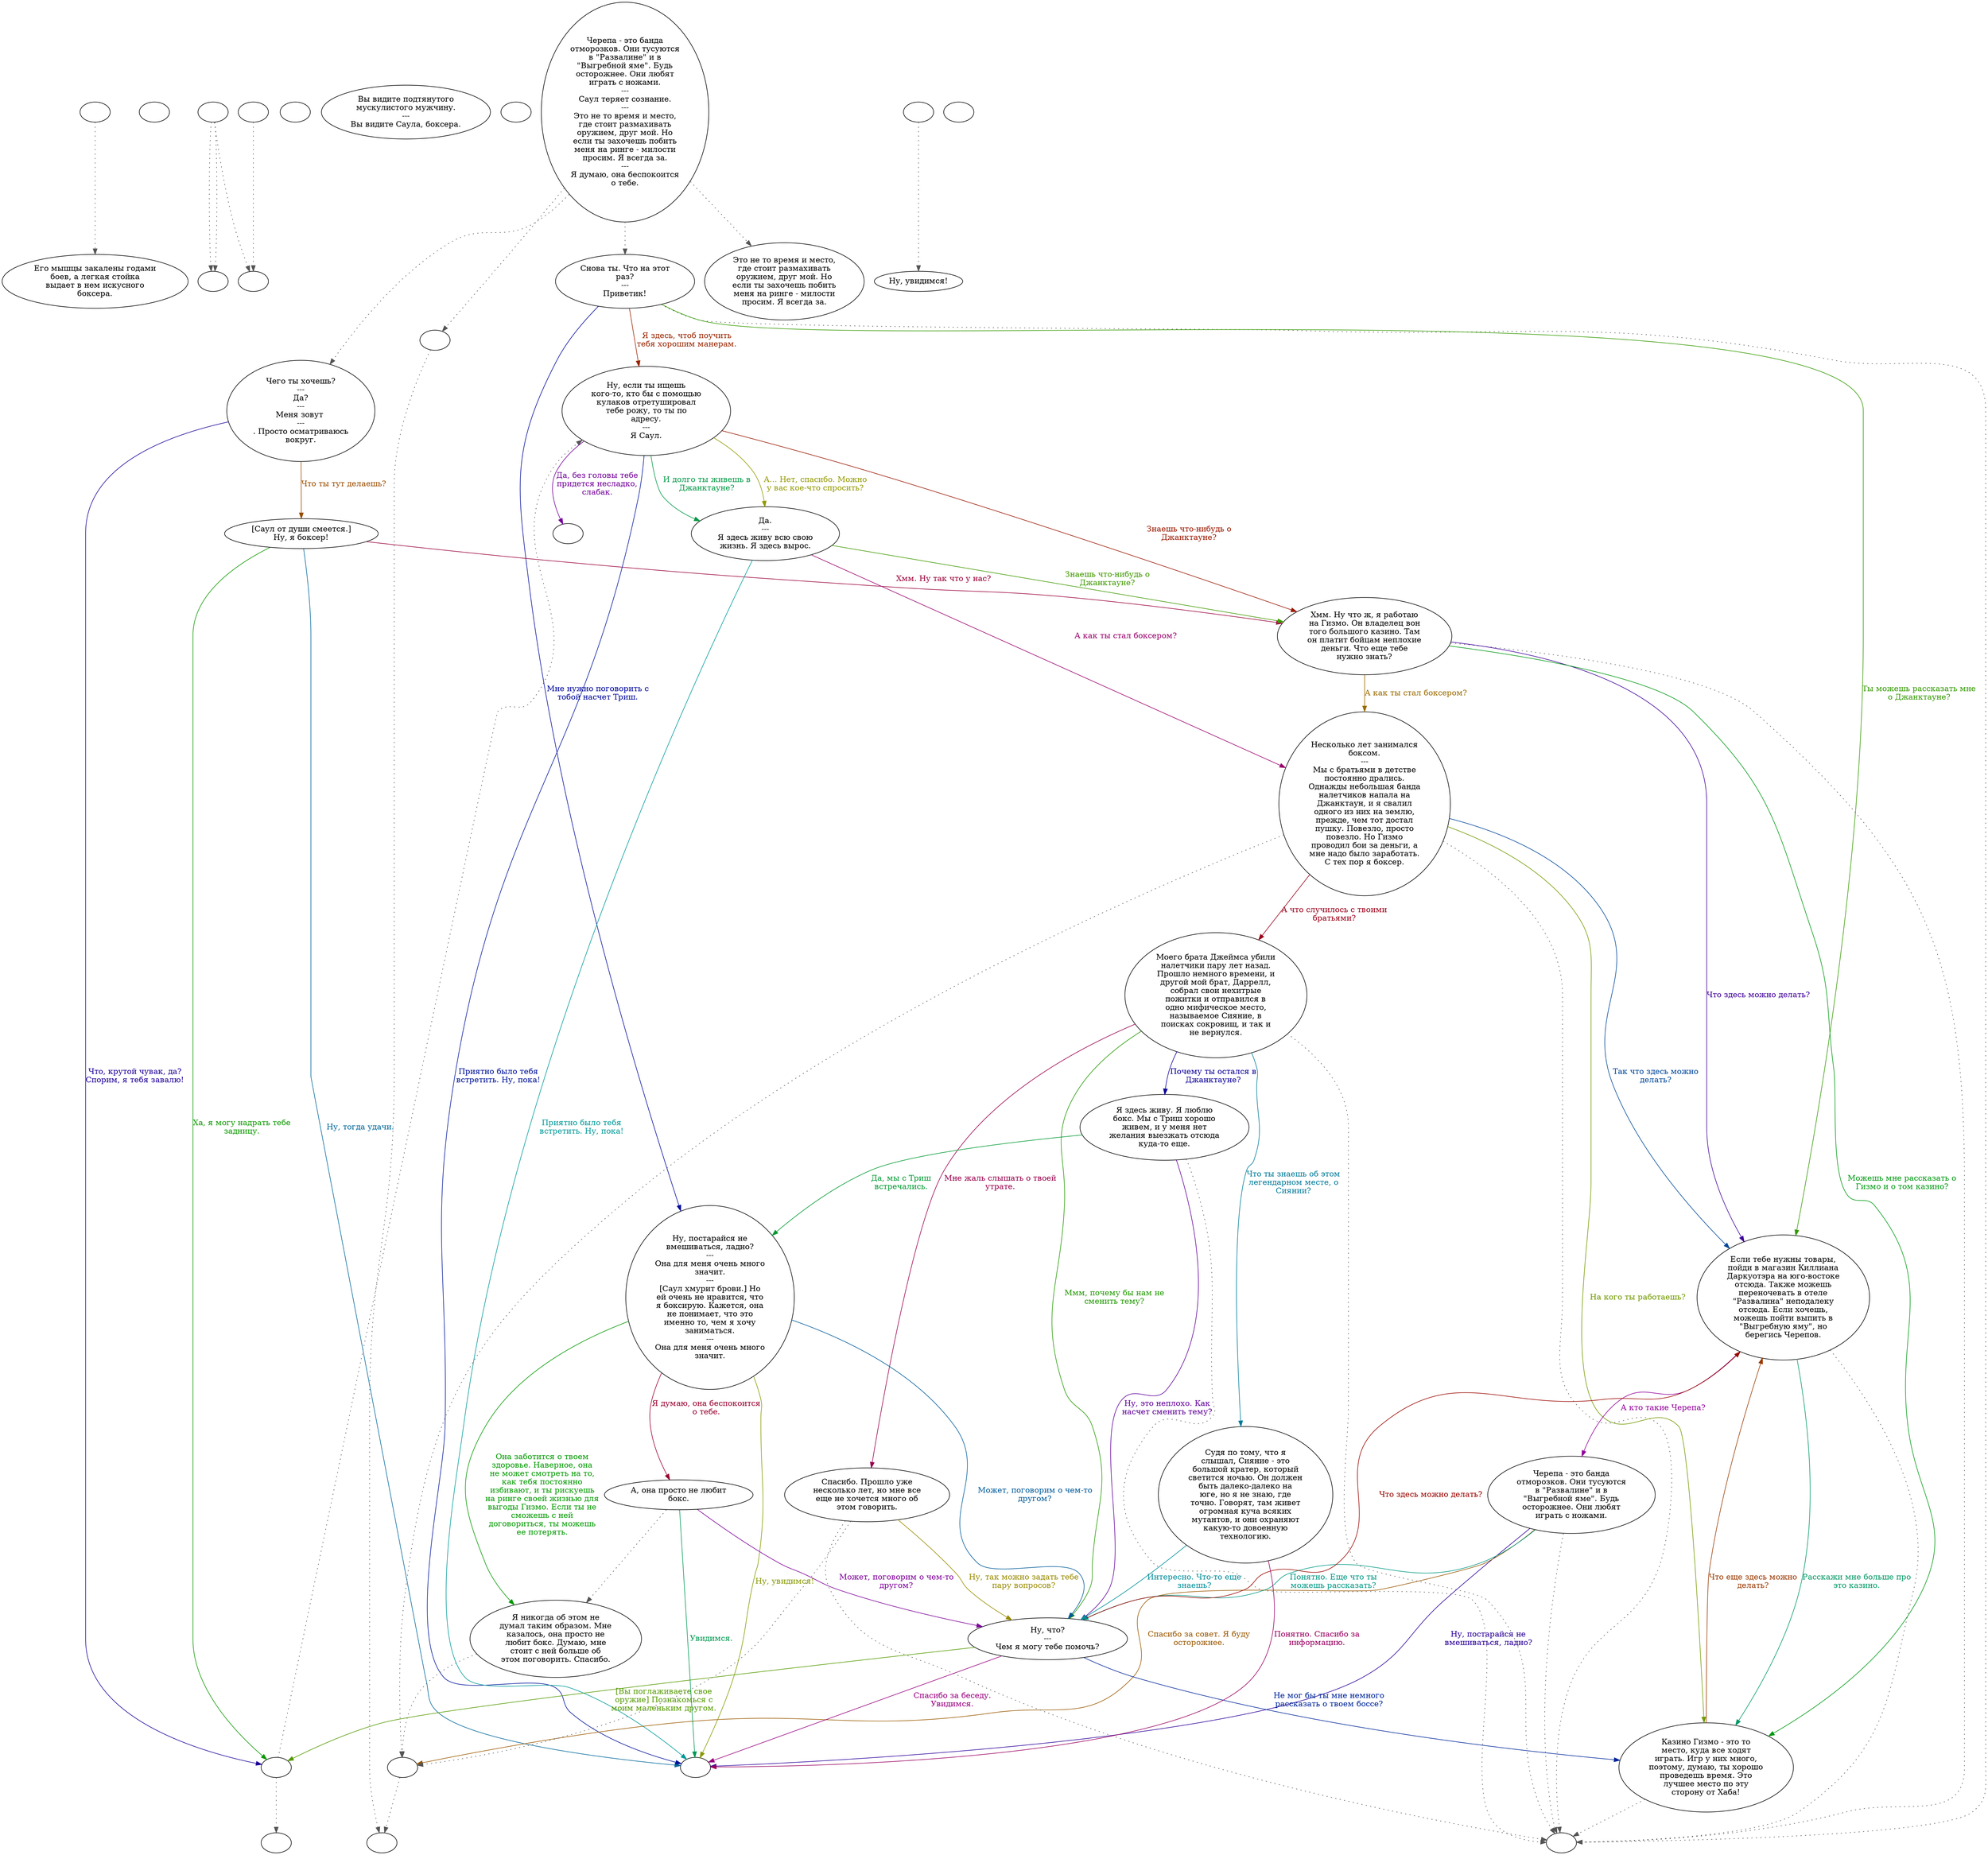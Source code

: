 digraph saul {
  "start" [style=filled       fillcolor="#FFFFFF"       color="#000000"]
  "start" -> "description_p_proc" [style=dotted color="#555555"]
  "start" [label=""]
  "combat_p_proc" [style=filled       fillcolor="#FFFFFF"       color="#000000"]
  "combat_p_proc" [label=""]
  "critter_p_proc" [style=filled       fillcolor="#FFFFFF"       color="#000000"]
  "critter_p_proc" -> "create_challenger" [style=dotted color="#555555"]
  "critter_p_proc" -> "create_challenger" [style=dotted color="#555555"]
  "critter_p_proc" -> "sleeping" [style=dotted color="#555555"]
  "critter_p_proc" [label=""]
  "description_p_proc" [style=filled       fillcolor="#FFFFFF"       color="#000000"]
  "description_p_proc" [label="Его мышцы закалены годами\nбоев, а легкая стойка\nвыдает в нем искусного\nбоксера."]
  "destroy_p_proc" [style=filled       fillcolor="#FFFFFF"       color="#000000"]
  "destroy_p_proc" [label=""]
  "look_at_p_proc" [style=filled       fillcolor="#FFFFFF"       color="#000000"]
  "look_at_p_proc" [label="Вы видите подтянутого\nмускулистого мужчину.\n---\nВы видите Саула, боксера."]
  "map_enter_p_proc" [style=filled       fillcolor="#FFFFFF"       color="#000000"]
  "map_enter_p_proc" [label=""]
  "map_update_p_proc" [style=filled       fillcolor="#FFFFFF"       color="#000000"]
  "map_update_p_proc" -> "sleeping" [style=dotted color="#555555"]
  "map_update_p_proc" [label=""]
  "talk_p_proc" [style=filled       fillcolor="#FFFFFF"       color="#000000"]
  "talk_p_proc" -> "get_reaction" [style=dotted color="#555555"]
  "talk_p_proc" -> "Saul06" [style=dotted color="#555555"]
  "talk_p_proc" -> "Saul23" [style=dotted color="#555555"]
  "talk_p_proc" -> "Saul07" [style=dotted color="#555555"]
  "talk_p_proc" [label="Черепа - это банда\nотморозков. Они тусуются\nв \"Развалине\" и в\n\"Выгребной яме\". Будь\nосторожнее. Они любят\nиграть с ножами.\n---\nСаул теряет сознание.\n---\nЭто не то время и место,\nгде стоит размахивать\nоружием, друг мой. Но\nесли ты захочешь побить\nменя на ринге - милости\nпросим. Я всегда за.\n---\nЯ думаю, она беспокоится\nо тебе."]
  "timed_event_p_proc" [style=filled       fillcolor="#FFFFFF"       color="#000000"]
  "timed_event_p_proc" -> "SaulBoxing" [style=dotted color="#555555"]
  "timed_event_p_proc" [label=""]
  "damage_p_proc" [style=filled       fillcolor="#FFFFFF"       color="#000000"]
  "damage_p_proc" [label=""]
  "Saul06" [style=filled       fillcolor="#FFFFFF"       color="#000000"]
  "Saul06" [label="Это не то время и место,\nгде стоит размахивать\nоружием, друг мой. Но\nесли ты захочешь побить\nменя на ринге - милости\nпросим. Я всегда за."]
  "Saul07" [style=filled       fillcolor="#FFFFFF"       color="#000000"]
  "Saul07" [label="Чего ты хочешь?\n---\nДа?\n---\nМеня зовут \n---\n. Просто осматриваюсь\nвокруг."]
  "Saul07" -> "Saul08" [label="Что ты тут делаешь?" color="#994C00" fontcolor="#994C00"]
  "Saul07" -> "Saul18a" [label="Что, крутой чувак, да?\nСпорим, я тебя завалю!" color="#200099" fontcolor="#200099"]
  "Saul08" [style=filled       fillcolor="#FFFFFF"       color="#000000"]
  "Saul08" [label="[Саул от души смеется.]\nНу, я боксер!"]
  "Saul08" -> "Saul18a" [label="Ха, я могу надрать тебе\nзадницу." color="#0D9900" fontcolor="#0D9900"]
  "Saul08" -> "Saul11" [label="Хмм. Ну так что у нас?" color="#99003A" fontcolor="#99003A"]
  "Saul08" -> "SaulEnd" [label="Ну, тогда удачи." color="#006699" fontcolor="#006699"]
  "Saul09" [style=filled       fillcolor="#FFFFFF"       color="#000000"]
  "Saul09" [label="Ну, если ты ищешь\nкого-то, кто бы с помощью\nкулаков отретушировал\nтебе рожу, то ты по\nадресу.\n---\nЯ Саул."]
  "Saul09" -> "Saul10" [label="А... Нет, спасибо. Можно\nу вас кое-что спросить?" color="#939900" fontcolor="#939900"]
  "Saul09" -> "SaulCombat" [label="Да, без головы тебе\nпридется несладко,\nслабак." color="#720099" fontcolor="#720099"]
  "Saul09" -> "Saul10" [label="И долго ты живешь в\nДжанктауне?" color="#009946" fontcolor="#009946"]
  "Saul09" -> "Saul11" [label="Знаешь что-нибудь о\nДжанктауне?" color="#991900" fontcolor="#991900"]
  "Saul09" -> "SaulEnd" [label="Приятно было тебя\nвстретить. Ну, пока!" color="#001499" fontcolor="#001499"]
  "Saul10" [style=filled       fillcolor="#FFFFFF"       color="#000000"]
  "Saul10" [label="Да.\n---\nЯ здесь живу всю свою\nжизнь. Я здесь вырос."]
  "Saul10" -> "Saul11" [label="Знаешь что-нибудь о\nДжанктауне?" color="#409900" fontcolor="#409900"]
  "Saul10" -> "Saul12" [label="А как ты стал боксером?" color="#99006D" fontcolor="#99006D"]
  "Saul10" -> "SaulEnd" [label="Приятно было тебя\nвстретить. Ну, пока!" color="#009998" fontcolor="#009998"]
  "Saul11" [style=filled       fillcolor="#FFFFFF"       color="#000000"]
  "Saul11" -> "Goodbyes" [style=dotted color="#555555"]
  "Saul11" [label="Хмм. Ну что ж, я работаю\nна Гизмо. Он владелец вон\nтого большого казино. Там\nон платит бойцам неплохие\nденьги. Что еще тебе\nнужно знать?"]
  "Saul11" -> "Saul12" [label="А как ты стал боксером?" color="#996C00" fontcolor="#996C00"]
  "Saul11" -> "Saul13" [label="Что здесь можно делать?" color="#3F0099" fontcolor="#3F0099"]
  "Saul11" -> "Saul14" [label="Можешь мне рассказать о\nГизмо и о том казино?" color="#009913" fontcolor="#009913"]
  "Saul12" [style=filled       fillcolor="#FFFFFF"       color="#000000"]
  "Saul12" -> "UpReact" [style=dotted color="#555555"]
  "Saul12" -> "Goodbyes" [style=dotted color="#555555"]
  "Saul12" [label="Несколько лет занимался\nбоксом.\n---\nМы с братьями в детстве\nпостоянно дрались.\nОднажды небольшая банда\nналетчиков напала на\nДжанктаун, и я свалил\nодного из них на землю,\nпрежде, чем тот достал\nпушку. Повезло, просто\nповезло. Но Гизмо\nпроводил бои за деньги, а\nмне надо было заработать.\nС тех пор я боксер."]
  "Saul12" -> "Saul15" [label="А что случилось с твоими\nбратьями?" color="#99001A" fontcolor="#99001A"]
  "Saul12" -> "Saul13" [label="Так что здесь можно\nделать?" color="#004799" fontcolor="#004799"]
  "Saul12" -> "Saul14" [label="На кого ты работаешь?" color="#739900" fontcolor="#739900"]
  "Saul13" [style=filled       fillcolor="#FFFFFF"       color="#000000"]
  "Saul13" -> "Goodbyes" [style=dotted color="#555555"]
  "Saul13" [label="Если тебе нужны товары,\nпойди в магазин Киллиана\nДаркуотэра на юго-востоке\nотсюда. Также можешь\nпереночевать в отеле\n\"Развалина\" неподалеку\nотсюда. Если хочешь,\nможешь пойти выпить в\n\"Выгребную яму\", но\nберегись Черепов."]
  "Saul13" -> "Saul19" [label="А кто такие Черепа?" color="#920099" fontcolor="#920099"]
  "Saul13" -> "Saul14" [label="Расскажи мне больше про\nэто казино." color="#009965" fontcolor="#009965"]
  "Saul14" [style=filled       fillcolor="#FFFFFF"       color="#000000"]
  "Saul14" -> "Goodbyes" [style=dotted color="#555555"]
  "Saul14" [label="Казино Гизмо - это то\nместо, куда все ходят\nиграть. Игр у них много,\nпоэтому, думаю, ты хорошо\nпроведешь время. Это\nлучшее место по эту\nсторону от Хаба!"]
  "Saul14" -> "Saul13" [label="Что еще здесь можно\nделать?" color="#993900" fontcolor="#993900"]
  "Saul15" [style=filled       fillcolor="#FFFFFF"       color="#000000"]
  "Saul15" -> "Goodbyes" [style=dotted color="#555555"]
  "Saul15" [label="Моего брата Джеймса убили\nналетчики пару лет назад.\nПрошло немного времени, и\nдругой мой брат, Даррелл,\nсобрал свои нехитрые\nпожитки и отправился в\nодно мифическое место,\nназываемое Сияние, в\nпоисках сокровищ, и так и\nне вернулся."]
  "Saul15" -> "Saul17" [label="Почему ты остался в\nДжанктауне?" color="#0C0099" fontcolor="#0C0099"]
  "Saul15" -> "Saul18" [label="Ммм, почему бы нам не\nсменить тему?" color="#219900" fontcolor="#219900"]
  "Saul15" -> "Saul16" [label="Мне жаль слышать о твоей\nутрате." color="#99004D" fontcolor="#99004D"]
  "Saul15" -> "Saul24" [label="Что ты знаешь об этом\nлегендарном месте, о\nСиянии?" color="#007A99" fontcolor="#007A99"]
  "Saul16" [style=filled       fillcolor="#FFFFFF"       color="#000000"]
  "Saul16" -> "UpReact" [style=dotted color="#555555"]
  "Saul16" -> "Goodbyes" [style=dotted color="#555555"]
  "Saul16" [label="Спасибо. Прошло уже\nнесколько лет, но мне все\nеще не хочется много об\nэтом говорить."]
  "Saul16" -> "Saul18" [label="Ну, так можно задать тебе\nпару вопросов?" color="#998B00" fontcolor="#998B00"]
  "Saul17" [style=filled       fillcolor="#FFFFFF"       color="#000000"]
  "Saul17" -> "Goodbyes" [style=dotted color="#555555"]
  "Saul17" [label="Я здесь живу. Я люблю\nбокс. Мы с Триш хорошо\nживем, и у меня нет\nжелания выезжать отсюда\nкуда-то еще."]
  "Saul17" -> "Saul18" [label="Ну, это неплохо. Как\nнасчет сменить тему?" color="#5F0099" fontcolor="#5F0099"]
  "Saul17" -> "Saul20" [label="Да, мы с Триш\nвстречались." color="#009932" fontcolor="#009932"]
  "Saul18" [style=filled       fillcolor="#FFFFFF"       color="#000000"]
  "Saul18" [label="Ну, что?\n---\nЧем я могу тебе помочь?"]
  "Saul18" -> "Saul13" [label="Что здесь можно делать?" color="#990600" fontcolor="#990600"]
  "Saul18" -> "Saul14" [label="Не мог бы ты мне немного\nрассказать о твоем боссе?" color="#002799" fontcolor="#002799"]
  "Saul18" -> "Saul18a" [label="[Вы поглаживаете свое\nоружие] Познакомься с\nмоим маленьким другом." color="#549900" fontcolor="#549900"]
  "Saul18" -> "SaulEnd" [label="Спасибо за беседу.\nУвидимся." color="#990080" fontcolor="#990080"]
  "Saul18a" [style=filled       fillcolor="#FFFFFF"       color="#000000"]
  "Saul18a" -> "LevelToReact" [style=dotted color="#555555"]
  "Saul18a" -> "Saul09" [style=dotted color="#555555"]
  "Saul18a" [label=""]
  "Saul19" [style=filled       fillcolor="#FFFFFF"       color="#000000"]
  "Saul19" -> "Goodbyes" [style=dotted color="#555555"]
  "Saul19" [label="Черепа - это банда\nотморозков. Они тусуются\nв \"Развалине\" и в\n\"Выгребной яме\". Будь\nосторожнее. Они любят\nиграть с ножами."]
  "Saul19" -> "Saul18" [label="Понятно. Еще что ты\nможешь рассказать?" color="#009985" fontcolor="#009985"]
  "Saul19" -> "UpReact" [label="Спасибо за совет. Я буду\nосторожнее." color="#995800" fontcolor="#995800"]
  "Saul19" -> "SaulEnd" [label="Ну, постарайся не\nвмешиваться, ладно?" color="#2C0099" fontcolor="#2C0099"]
  "Saul20" [style=filled       fillcolor="#FFFFFF"       color="#000000"]
  "Saul20" [label="Ну, постарайся не\nвмешиваться, ладно?\n---\nОна для меня очень много\nзначит.\n---\n[Саул хмурит брови.] Но\nей очень не нравится, что\nя боксирую. Кажется, она\nне понимает, что это\nименно то, чем я хочу\nзаниматься.\n---\nОна для меня очень много\nзначит."]
  "Saul20" -> "Saul21" [label="Она заботится о твоем\nздоровье. Наверное, она\nне может смотреть на то,\nкак тебя постоянно\nизбивают, и ты рискуешь\nна ринге своей жизнью для\nвыгоды Гизмо. Если ты не\nсможешь с ней\nдоговориться, ты можешь\nее потерять." color="#019900" fontcolor="#019900"]
  "Saul20" -> "Saul22" [label="Я думаю, она беспокоится\nо тебе." color="#99002E" fontcolor="#99002E"]
  "Saul20" -> "Saul18" [label="Может, поговорим о чем-то\nдругом?" color="#005A99" fontcolor="#005A99"]
  "Saul20" -> "SaulEnd" [label="Ну, увидимся!" color="#879900" fontcolor="#879900"]
  "Saul21" [style=filled       fillcolor="#FFFFFF"       color="#000000"]
  "Saul21" -> "UpReact" [style=dotted color="#555555"]
  "Saul21" [label="Я никогда об этом не\nдумал таким образом. Мне\nказалось, она просто не\nлюбит бокс. Думаю, мне\nстоит с ней больше об\nэтом поговорить. Спасибо."]
  "Saul22" [style=filled       fillcolor="#FFFFFF"       color="#000000"]
  "Saul22" -> "Saul21" [style=dotted color="#555555"]
  "Saul22" [label="А, она просто не любит\nбокс."]
  "Saul22" -> "Saul18" [label="Может, поговорим о чем-то\nдругом?" color="#7E0099" fontcolor="#7E0099"]
  "Saul22" -> "SaulEnd" [label="Увидимся." color="#009952" fontcolor="#009952"]
  "Saul23" [style=filled       fillcolor="#FFFFFF"       color="#000000"]
  "Saul23" -> "Goodbyes" [style=dotted color="#555555"]
  "Saul23" [label="Снова ты. Что на этот\nраз?\n---\nПриветик!"]
  "Saul23" -> "Saul09" [label="Я здесь, чтоб поучить\nтебя хорошим манерам." color="#992500" fontcolor="#992500"]
  "Saul23" -> "Saul20" [label="Мне нужно поговорить с\nтобой насчет Триш." color="#000899" fontcolor="#000899"]
  "Saul23" -> "Saul13" [label="Ты можешь рассказать мне\nо Джанктауне?" color="#349900" fontcolor="#349900"]
  "Saul24" [style=filled       fillcolor="#FFFFFF"       color="#000000"]
  "Saul24" [label="Судя по тому, что я\nслышал, Сияние - это\nбольшой кратер, который\nсветится ночью. Он должен\nбыть далеко-далеко на\nюге, но я не знаю, где\nточно. Говорят, там живет\nогромная куча всяких\nмутантов, и они охраняют\nкакую-то довоенную\nтехнологию."]
  "Saul24" -> "SaulEnd" [label="Понятно. Спасибо за\nинформацию." color="#990061" fontcolor="#990061"]
  "Saul24" -> "Saul18" [label="Интересно. Что-то еще\nзнаешь?" color="#008D99" fontcolor="#008D99"]
  "SaulBoxing" [style=filled       fillcolor="#FFFFFF"       color="#000000"]
  "SaulBoxing" [label="Ну, увидимся!"]
  "SaulCombat" [style=filled       fillcolor="#FFFFFF"       color="#000000"]
  "SaulCombat" [label=""]
  "SaulEnd" [style=filled       fillcolor="#FFFFFF"       color="#000000"]
  "SaulEnd" [label=""]
  "create_challenger" [style=filled       fillcolor="#FFFFFF"       color="#000000"]
  "create_challenger" [label=""]
  "sleeping" [style=filled       fillcolor="#FFFFFF"       color="#000000"]
  "sleeping" [label=""]
  "get_reaction" [style=filled       fillcolor="#FFFFFF"       color="#000000"]
  "get_reaction" -> "ReactToLevel" [style=dotted color="#555555"]
  "get_reaction" [label=""]
  "ReactToLevel" [style=filled       fillcolor="#FFFFFF"       color="#000000"]
  "ReactToLevel" [label=""]
  "LevelToReact" [style=filled       fillcolor="#FFFFFF"       color="#000000"]
  "LevelToReact" [label=""]
  "UpReact" [style=filled       fillcolor="#FFFFFF"       color="#000000"]
  "UpReact" -> "ReactToLevel" [style=dotted color="#555555"]
  "UpReact" [label=""]
  "Goodbyes" [style=filled       fillcolor="#FFFFFF"       color="#000000"]
  "Goodbyes" [label=""]
}